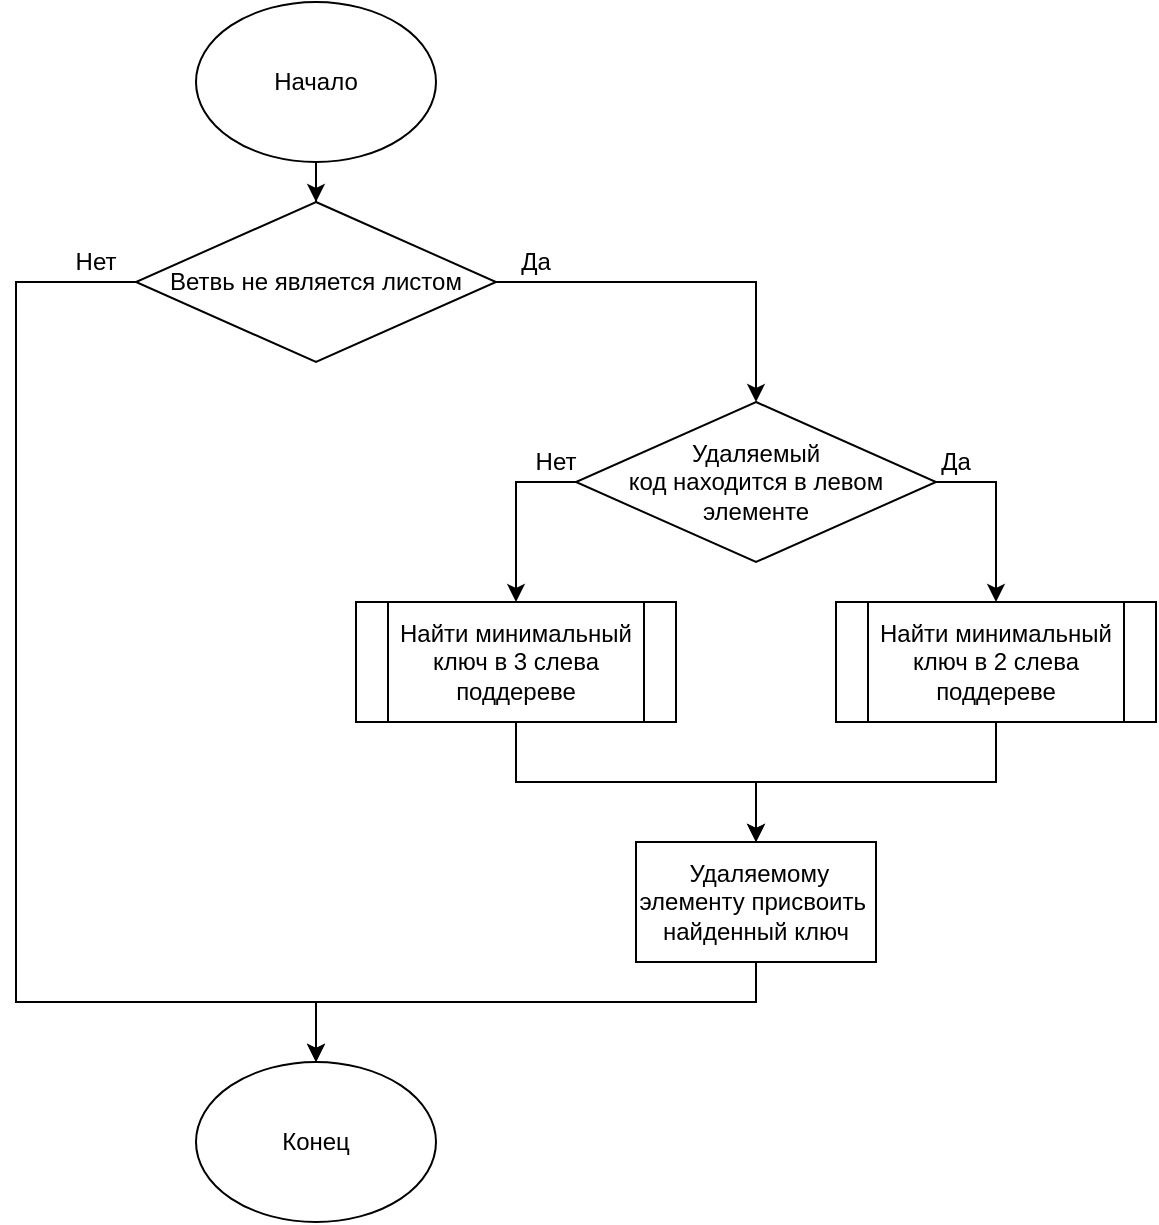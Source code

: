 <mxfile version="15.8.7" type="device"><diagram id="i0Qs1qfC8HGe8_Vg_vkY" name="Страница 1"><mxGraphModel dx="673" dy="693" grid="1" gridSize="10" guides="1" tooltips="1" connect="1" arrows="1" fold="1" page="1" pageScale="1" pageWidth="827" pageHeight="1169" math="0" shadow="0"><root><mxCell id="0"/><mxCell id="1" parent="0"/><mxCell id="jvChOFNcMV4T_cH8Txv0-21" style="edgeStyle=orthogonalEdgeStyle;rounded=0;orthogonalLoop=1;jettySize=auto;html=1;" edge="1" parent="1" source="jvChOFNcMV4T_cH8Txv0-2" target="jvChOFNcMV4T_cH8Txv0-4"><mxGeometry relative="1" as="geometry"/></mxCell><mxCell id="jvChOFNcMV4T_cH8Txv0-2" value="Начало" style="ellipse;whiteSpace=wrap;html=1;" vertex="1" parent="1"><mxGeometry x="280" y="90" width="120" height="80" as="geometry"/></mxCell><mxCell id="jvChOFNcMV4T_cH8Txv0-3" value="Конец" style="ellipse;whiteSpace=wrap;html=1;" vertex="1" parent="1"><mxGeometry x="280" y="620" width="120" height="80" as="geometry"/></mxCell><mxCell id="jvChOFNcMV4T_cH8Txv0-5" style="edgeStyle=orthogonalEdgeStyle;rounded=0;orthogonalLoop=1;jettySize=auto;html=1;" edge="1" parent="1" source="jvChOFNcMV4T_cH8Txv0-4" target="jvChOFNcMV4T_cH8Txv0-3"><mxGeometry relative="1" as="geometry"><Array as="points"><mxPoint x="190" y="230"/><mxPoint x="190" y="590"/><mxPoint x="340" y="590"/></Array></mxGeometry></mxCell><mxCell id="jvChOFNcMV4T_cH8Txv0-11" style="edgeStyle=orthogonalEdgeStyle;rounded=0;orthogonalLoop=1;jettySize=auto;html=1;" edge="1" parent="1" source="jvChOFNcMV4T_cH8Txv0-4" target="jvChOFNcMV4T_cH8Txv0-7"><mxGeometry relative="1" as="geometry"/></mxCell><mxCell id="jvChOFNcMV4T_cH8Txv0-4" value="Ветвь не является листом" style="rhombus;whiteSpace=wrap;html=1;" vertex="1" parent="1"><mxGeometry x="250" y="190" width="180" height="80" as="geometry"/></mxCell><mxCell id="jvChOFNcMV4T_cH8Txv0-12" style="edgeStyle=orthogonalEdgeStyle;rounded=0;orthogonalLoop=1;jettySize=auto;html=1;" edge="1" parent="1" source="jvChOFNcMV4T_cH8Txv0-7" target="jvChOFNcMV4T_cH8Txv0-9"><mxGeometry relative="1" as="geometry"><Array as="points"><mxPoint x="680" y="330"/></Array></mxGeometry></mxCell><mxCell id="jvChOFNcMV4T_cH8Txv0-13" style="edgeStyle=orthogonalEdgeStyle;rounded=0;orthogonalLoop=1;jettySize=auto;html=1;" edge="1" parent="1" source="jvChOFNcMV4T_cH8Txv0-7" target="jvChOFNcMV4T_cH8Txv0-10"><mxGeometry relative="1" as="geometry"><Array as="points"><mxPoint x="440" y="330"/></Array></mxGeometry></mxCell><mxCell id="jvChOFNcMV4T_cH8Txv0-7" value="Удаляемый &lt;br&gt;код находится в левом&lt;br&gt;элементе" style="rhombus;whiteSpace=wrap;html=1;" vertex="1" parent="1"><mxGeometry x="470" y="290" width="180" height="80" as="geometry"/></mxCell><mxCell id="jvChOFNcMV4T_cH8Txv0-19" style="edgeStyle=orthogonalEdgeStyle;rounded=0;orthogonalLoop=1;jettySize=auto;html=1;" edge="1" parent="1" source="jvChOFNcMV4T_cH8Txv0-9" target="jvChOFNcMV4T_cH8Txv0-15"><mxGeometry relative="1" as="geometry"><Array as="points"><mxPoint x="680" y="480"/><mxPoint x="560" y="480"/></Array></mxGeometry></mxCell><mxCell id="jvChOFNcMV4T_cH8Txv0-9" value="Найти минимальный ключ в 2 слева поддереве" style="shape=process;whiteSpace=wrap;html=1;backgroundOutline=1;" vertex="1" parent="1"><mxGeometry x="600" y="390" width="160" height="60" as="geometry"/></mxCell><mxCell id="jvChOFNcMV4T_cH8Txv0-18" style="edgeStyle=orthogonalEdgeStyle;rounded=0;orthogonalLoop=1;jettySize=auto;html=1;" edge="1" parent="1" source="jvChOFNcMV4T_cH8Txv0-10" target="jvChOFNcMV4T_cH8Txv0-15"><mxGeometry relative="1" as="geometry"/></mxCell><mxCell id="jvChOFNcMV4T_cH8Txv0-10" value="Найти минимальный ключ в 3 слева поддереве" style="shape=process;whiteSpace=wrap;html=1;backgroundOutline=1;" vertex="1" parent="1"><mxGeometry x="360" y="390" width="160" height="60" as="geometry"/></mxCell><mxCell id="jvChOFNcMV4T_cH8Txv0-20" style="edgeStyle=orthogonalEdgeStyle;rounded=0;orthogonalLoop=1;jettySize=auto;html=1;" edge="1" parent="1" source="jvChOFNcMV4T_cH8Txv0-15" target="jvChOFNcMV4T_cH8Txv0-3"><mxGeometry relative="1" as="geometry"><Array as="points"><mxPoint x="560" y="590"/><mxPoint x="340" y="590"/></Array></mxGeometry></mxCell><mxCell id="jvChOFNcMV4T_cH8Txv0-15" value="&amp;nbsp;Удаляемому элементу присвоить&amp;nbsp;&lt;br&gt;найденный ключ" style="rounded=0;whiteSpace=wrap;html=1;" vertex="1" parent="1"><mxGeometry x="500" y="510" width="120" height="60" as="geometry"/></mxCell><mxCell id="jvChOFNcMV4T_cH8Txv0-22" value="Да" style="text;html=1;strokeColor=none;fillColor=none;align=center;verticalAlign=middle;whiteSpace=wrap;rounded=0;" vertex="1" parent="1"><mxGeometry x="640" y="310" width="40" height="20" as="geometry"/></mxCell><mxCell id="jvChOFNcMV4T_cH8Txv0-23" value="Да" style="text;html=1;strokeColor=none;fillColor=none;align=center;verticalAlign=middle;whiteSpace=wrap;rounded=0;" vertex="1" parent="1"><mxGeometry x="430" y="210" width="40" height="20" as="geometry"/></mxCell><mxCell id="jvChOFNcMV4T_cH8Txv0-24" value="Нет" style="text;html=1;strokeColor=none;fillColor=none;align=center;verticalAlign=middle;whiteSpace=wrap;rounded=0;" vertex="1" parent="1"><mxGeometry x="440" y="310" width="40" height="20" as="geometry"/></mxCell><mxCell id="jvChOFNcMV4T_cH8Txv0-27" value="Нет" style="text;html=1;strokeColor=none;fillColor=none;align=center;verticalAlign=middle;whiteSpace=wrap;rounded=0;" vertex="1" parent="1"><mxGeometry x="210" y="210" width="40" height="20" as="geometry"/></mxCell></root></mxGraphModel></diagram></mxfile>